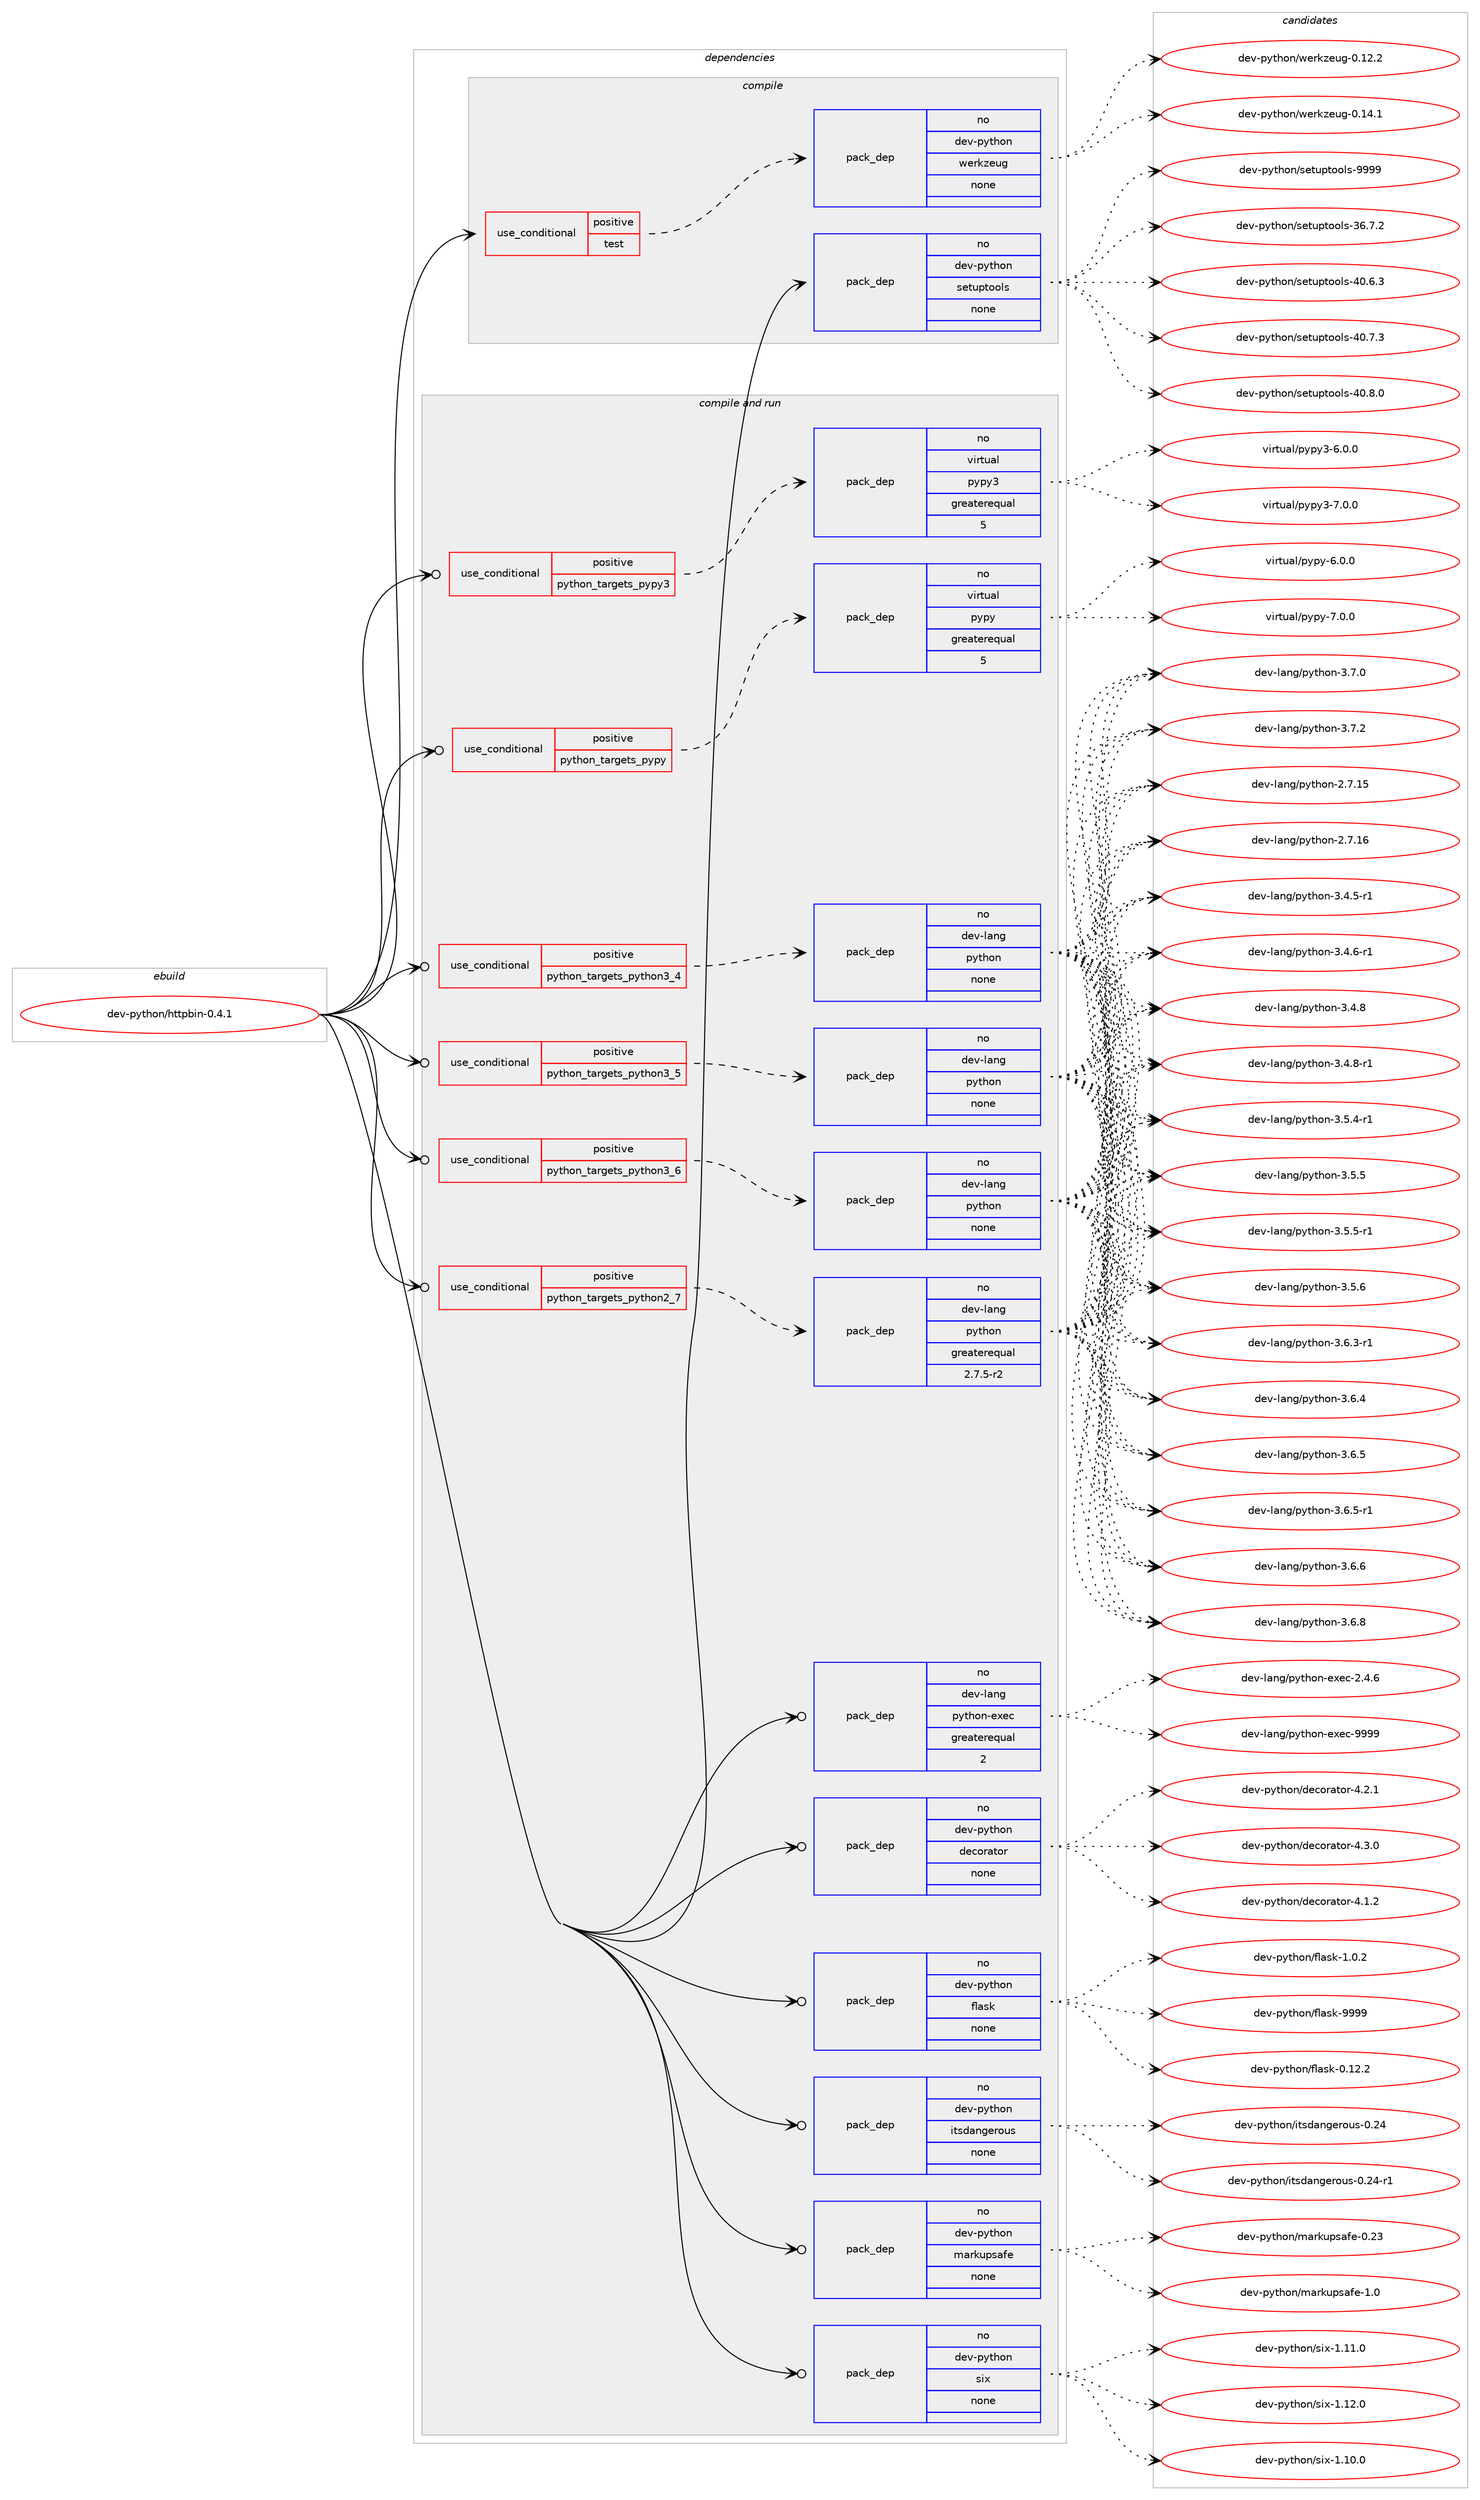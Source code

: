 digraph prolog {

# *************
# Graph options
# *************

newrank=true;
concentrate=true;
compound=true;
graph [rankdir=LR,fontname=Helvetica,fontsize=10,ranksep=1.5];#, ranksep=2.5, nodesep=0.2];
edge  [arrowhead=vee];
node  [fontname=Helvetica,fontsize=10];

# **********
# The ebuild
# **********

subgraph cluster_leftcol {
color=gray;
rank=same;
label=<<i>ebuild</i>>;
id [label="dev-python/httpbin-0.4.1", color=red, width=4, href="../dev-python/httpbin-0.4.1.svg"];
}

# ****************
# The dependencies
# ****************

subgraph cluster_midcol {
color=gray;
label=<<i>dependencies</i>>;
subgraph cluster_compile {
fillcolor="#eeeeee";
style=filled;
label=<<i>compile</i>>;
subgraph cond375468 {
dependency1413003 [label=<<TABLE BORDER="0" CELLBORDER="1" CELLSPACING="0" CELLPADDING="4"><TR><TD ROWSPAN="3" CELLPADDING="10">use_conditional</TD></TR><TR><TD>positive</TD></TR><TR><TD>test</TD></TR></TABLE>>, shape=none, color=red];
subgraph pack1014266 {
dependency1413004 [label=<<TABLE BORDER="0" CELLBORDER="1" CELLSPACING="0" CELLPADDING="4" WIDTH="220"><TR><TD ROWSPAN="6" CELLPADDING="30">pack_dep</TD></TR><TR><TD WIDTH="110">no</TD></TR><TR><TD>dev-python</TD></TR><TR><TD>werkzeug</TD></TR><TR><TD>none</TD></TR><TR><TD></TD></TR></TABLE>>, shape=none, color=blue];
}
dependency1413003:e -> dependency1413004:w [weight=20,style="dashed",arrowhead="vee"];
}
id:e -> dependency1413003:w [weight=20,style="solid",arrowhead="vee"];
subgraph pack1014267 {
dependency1413005 [label=<<TABLE BORDER="0" CELLBORDER="1" CELLSPACING="0" CELLPADDING="4" WIDTH="220"><TR><TD ROWSPAN="6" CELLPADDING="30">pack_dep</TD></TR><TR><TD WIDTH="110">no</TD></TR><TR><TD>dev-python</TD></TR><TR><TD>setuptools</TD></TR><TR><TD>none</TD></TR><TR><TD></TD></TR></TABLE>>, shape=none, color=blue];
}
id:e -> dependency1413005:w [weight=20,style="solid",arrowhead="vee"];
}
subgraph cluster_compileandrun {
fillcolor="#eeeeee";
style=filled;
label=<<i>compile and run</i>>;
subgraph cond375469 {
dependency1413006 [label=<<TABLE BORDER="0" CELLBORDER="1" CELLSPACING="0" CELLPADDING="4"><TR><TD ROWSPAN="3" CELLPADDING="10">use_conditional</TD></TR><TR><TD>positive</TD></TR><TR><TD>python_targets_pypy</TD></TR></TABLE>>, shape=none, color=red];
subgraph pack1014268 {
dependency1413007 [label=<<TABLE BORDER="0" CELLBORDER="1" CELLSPACING="0" CELLPADDING="4" WIDTH="220"><TR><TD ROWSPAN="6" CELLPADDING="30">pack_dep</TD></TR><TR><TD WIDTH="110">no</TD></TR><TR><TD>virtual</TD></TR><TR><TD>pypy</TD></TR><TR><TD>greaterequal</TD></TR><TR><TD>5</TD></TR></TABLE>>, shape=none, color=blue];
}
dependency1413006:e -> dependency1413007:w [weight=20,style="dashed",arrowhead="vee"];
}
id:e -> dependency1413006:w [weight=20,style="solid",arrowhead="odotvee"];
subgraph cond375470 {
dependency1413008 [label=<<TABLE BORDER="0" CELLBORDER="1" CELLSPACING="0" CELLPADDING="4"><TR><TD ROWSPAN="3" CELLPADDING="10">use_conditional</TD></TR><TR><TD>positive</TD></TR><TR><TD>python_targets_pypy3</TD></TR></TABLE>>, shape=none, color=red];
subgraph pack1014269 {
dependency1413009 [label=<<TABLE BORDER="0" CELLBORDER="1" CELLSPACING="0" CELLPADDING="4" WIDTH="220"><TR><TD ROWSPAN="6" CELLPADDING="30">pack_dep</TD></TR><TR><TD WIDTH="110">no</TD></TR><TR><TD>virtual</TD></TR><TR><TD>pypy3</TD></TR><TR><TD>greaterequal</TD></TR><TR><TD>5</TD></TR></TABLE>>, shape=none, color=blue];
}
dependency1413008:e -> dependency1413009:w [weight=20,style="dashed",arrowhead="vee"];
}
id:e -> dependency1413008:w [weight=20,style="solid",arrowhead="odotvee"];
subgraph cond375471 {
dependency1413010 [label=<<TABLE BORDER="0" CELLBORDER="1" CELLSPACING="0" CELLPADDING="4"><TR><TD ROWSPAN="3" CELLPADDING="10">use_conditional</TD></TR><TR><TD>positive</TD></TR><TR><TD>python_targets_python2_7</TD></TR></TABLE>>, shape=none, color=red];
subgraph pack1014270 {
dependency1413011 [label=<<TABLE BORDER="0" CELLBORDER="1" CELLSPACING="0" CELLPADDING="4" WIDTH="220"><TR><TD ROWSPAN="6" CELLPADDING="30">pack_dep</TD></TR><TR><TD WIDTH="110">no</TD></TR><TR><TD>dev-lang</TD></TR><TR><TD>python</TD></TR><TR><TD>greaterequal</TD></TR><TR><TD>2.7.5-r2</TD></TR></TABLE>>, shape=none, color=blue];
}
dependency1413010:e -> dependency1413011:w [weight=20,style="dashed",arrowhead="vee"];
}
id:e -> dependency1413010:w [weight=20,style="solid",arrowhead="odotvee"];
subgraph cond375472 {
dependency1413012 [label=<<TABLE BORDER="0" CELLBORDER="1" CELLSPACING="0" CELLPADDING="4"><TR><TD ROWSPAN="3" CELLPADDING="10">use_conditional</TD></TR><TR><TD>positive</TD></TR><TR><TD>python_targets_python3_4</TD></TR></TABLE>>, shape=none, color=red];
subgraph pack1014271 {
dependency1413013 [label=<<TABLE BORDER="0" CELLBORDER="1" CELLSPACING="0" CELLPADDING="4" WIDTH="220"><TR><TD ROWSPAN="6" CELLPADDING="30">pack_dep</TD></TR><TR><TD WIDTH="110">no</TD></TR><TR><TD>dev-lang</TD></TR><TR><TD>python</TD></TR><TR><TD>none</TD></TR><TR><TD></TD></TR></TABLE>>, shape=none, color=blue];
}
dependency1413012:e -> dependency1413013:w [weight=20,style="dashed",arrowhead="vee"];
}
id:e -> dependency1413012:w [weight=20,style="solid",arrowhead="odotvee"];
subgraph cond375473 {
dependency1413014 [label=<<TABLE BORDER="0" CELLBORDER="1" CELLSPACING="0" CELLPADDING="4"><TR><TD ROWSPAN="3" CELLPADDING="10">use_conditional</TD></TR><TR><TD>positive</TD></TR><TR><TD>python_targets_python3_5</TD></TR></TABLE>>, shape=none, color=red];
subgraph pack1014272 {
dependency1413015 [label=<<TABLE BORDER="0" CELLBORDER="1" CELLSPACING="0" CELLPADDING="4" WIDTH="220"><TR><TD ROWSPAN="6" CELLPADDING="30">pack_dep</TD></TR><TR><TD WIDTH="110">no</TD></TR><TR><TD>dev-lang</TD></TR><TR><TD>python</TD></TR><TR><TD>none</TD></TR><TR><TD></TD></TR></TABLE>>, shape=none, color=blue];
}
dependency1413014:e -> dependency1413015:w [weight=20,style="dashed",arrowhead="vee"];
}
id:e -> dependency1413014:w [weight=20,style="solid",arrowhead="odotvee"];
subgraph cond375474 {
dependency1413016 [label=<<TABLE BORDER="0" CELLBORDER="1" CELLSPACING="0" CELLPADDING="4"><TR><TD ROWSPAN="3" CELLPADDING="10">use_conditional</TD></TR><TR><TD>positive</TD></TR><TR><TD>python_targets_python3_6</TD></TR></TABLE>>, shape=none, color=red];
subgraph pack1014273 {
dependency1413017 [label=<<TABLE BORDER="0" CELLBORDER="1" CELLSPACING="0" CELLPADDING="4" WIDTH="220"><TR><TD ROWSPAN="6" CELLPADDING="30">pack_dep</TD></TR><TR><TD WIDTH="110">no</TD></TR><TR><TD>dev-lang</TD></TR><TR><TD>python</TD></TR><TR><TD>none</TD></TR><TR><TD></TD></TR></TABLE>>, shape=none, color=blue];
}
dependency1413016:e -> dependency1413017:w [weight=20,style="dashed",arrowhead="vee"];
}
id:e -> dependency1413016:w [weight=20,style="solid",arrowhead="odotvee"];
subgraph pack1014274 {
dependency1413018 [label=<<TABLE BORDER="0" CELLBORDER="1" CELLSPACING="0" CELLPADDING="4" WIDTH="220"><TR><TD ROWSPAN="6" CELLPADDING="30">pack_dep</TD></TR><TR><TD WIDTH="110">no</TD></TR><TR><TD>dev-lang</TD></TR><TR><TD>python-exec</TD></TR><TR><TD>greaterequal</TD></TR><TR><TD>2</TD></TR></TABLE>>, shape=none, color=blue];
}
id:e -> dependency1413018:w [weight=20,style="solid",arrowhead="odotvee"];
subgraph pack1014275 {
dependency1413019 [label=<<TABLE BORDER="0" CELLBORDER="1" CELLSPACING="0" CELLPADDING="4" WIDTH="220"><TR><TD ROWSPAN="6" CELLPADDING="30">pack_dep</TD></TR><TR><TD WIDTH="110">no</TD></TR><TR><TD>dev-python</TD></TR><TR><TD>decorator</TD></TR><TR><TD>none</TD></TR><TR><TD></TD></TR></TABLE>>, shape=none, color=blue];
}
id:e -> dependency1413019:w [weight=20,style="solid",arrowhead="odotvee"];
subgraph pack1014276 {
dependency1413020 [label=<<TABLE BORDER="0" CELLBORDER="1" CELLSPACING="0" CELLPADDING="4" WIDTH="220"><TR><TD ROWSPAN="6" CELLPADDING="30">pack_dep</TD></TR><TR><TD WIDTH="110">no</TD></TR><TR><TD>dev-python</TD></TR><TR><TD>flask</TD></TR><TR><TD>none</TD></TR><TR><TD></TD></TR></TABLE>>, shape=none, color=blue];
}
id:e -> dependency1413020:w [weight=20,style="solid",arrowhead="odotvee"];
subgraph pack1014277 {
dependency1413021 [label=<<TABLE BORDER="0" CELLBORDER="1" CELLSPACING="0" CELLPADDING="4" WIDTH="220"><TR><TD ROWSPAN="6" CELLPADDING="30">pack_dep</TD></TR><TR><TD WIDTH="110">no</TD></TR><TR><TD>dev-python</TD></TR><TR><TD>itsdangerous</TD></TR><TR><TD>none</TD></TR><TR><TD></TD></TR></TABLE>>, shape=none, color=blue];
}
id:e -> dependency1413021:w [weight=20,style="solid",arrowhead="odotvee"];
subgraph pack1014278 {
dependency1413022 [label=<<TABLE BORDER="0" CELLBORDER="1" CELLSPACING="0" CELLPADDING="4" WIDTH="220"><TR><TD ROWSPAN="6" CELLPADDING="30">pack_dep</TD></TR><TR><TD WIDTH="110">no</TD></TR><TR><TD>dev-python</TD></TR><TR><TD>markupsafe</TD></TR><TR><TD>none</TD></TR><TR><TD></TD></TR></TABLE>>, shape=none, color=blue];
}
id:e -> dependency1413022:w [weight=20,style="solid",arrowhead="odotvee"];
subgraph pack1014279 {
dependency1413023 [label=<<TABLE BORDER="0" CELLBORDER="1" CELLSPACING="0" CELLPADDING="4" WIDTH="220"><TR><TD ROWSPAN="6" CELLPADDING="30">pack_dep</TD></TR><TR><TD WIDTH="110">no</TD></TR><TR><TD>dev-python</TD></TR><TR><TD>six</TD></TR><TR><TD>none</TD></TR><TR><TD></TD></TR></TABLE>>, shape=none, color=blue];
}
id:e -> dependency1413023:w [weight=20,style="solid",arrowhead="odotvee"];
}
subgraph cluster_run {
fillcolor="#eeeeee";
style=filled;
label=<<i>run</i>>;
}
}

# **************
# The candidates
# **************

subgraph cluster_choices {
rank=same;
color=gray;
label=<<i>candidates</i>>;

subgraph choice1014266 {
color=black;
nodesep=1;
choice100101118451121211161041111104711910111410712210111710345484649504650 [label="dev-python/werkzeug-0.12.2", color=red, width=4,href="../dev-python/werkzeug-0.12.2.svg"];
choice100101118451121211161041111104711910111410712210111710345484649524649 [label="dev-python/werkzeug-0.14.1", color=red, width=4,href="../dev-python/werkzeug-0.14.1.svg"];
dependency1413004:e -> choice100101118451121211161041111104711910111410712210111710345484649504650:w [style=dotted,weight="100"];
dependency1413004:e -> choice100101118451121211161041111104711910111410712210111710345484649524649:w [style=dotted,weight="100"];
}
subgraph choice1014267 {
color=black;
nodesep=1;
choice100101118451121211161041111104711510111611711211611111110811545515446554650 [label="dev-python/setuptools-36.7.2", color=red, width=4,href="../dev-python/setuptools-36.7.2.svg"];
choice100101118451121211161041111104711510111611711211611111110811545524846544651 [label="dev-python/setuptools-40.6.3", color=red, width=4,href="../dev-python/setuptools-40.6.3.svg"];
choice100101118451121211161041111104711510111611711211611111110811545524846554651 [label="dev-python/setuptools-40.7.3", color=red, width=4,href="../dev-python/setuptools-40.7.3.svg"];
choice100101118451121211161041111104711510111611711211611111110811545524846564648 [label="dev-python/setuptools-40.8.0", color=red, width=4,href="../dev-python/setuptools-40.8.0.svg"];
choice10010111845112121116104111110471151011161171121161111111081154557575757 [label="dev-python/setuptools-9999", color=red, width=4,href="../dev-python/setuptools-9999.svg"];
dependency1413005:e -> choice100101118451121211161041111104711510111611711211611111110811545515446554650:w [style=dotted,weight="100"];
dependency1413005:e -> choice100101118451121211161041111104711510111611711211611111110811545524846544651:w [style=dotted,weight="100"];
dependency1413005:e -> choice100101118451121211161041111104711510111611711211611111110811545524846554651:w [style=dotted,weight="100"];
dependency1413005:e -> choice100101118451121211161041111104711510111611711211611111110811545524846564648:w [style=dotted,weight="100"];
dependency1413005:e -> choice10010111845112121116104111110471151011161171121161111111081154557575757:w [style=dotted,weight="100"];
}
subgraph choice1014268 {
color=black;
nodesep=1;
choice1181051141161179710847112121112121455446484648 [label="virtual/pypy-6.0.0", color=red, width=4,href="../virtual/pypy-6.0.0.svg"];
choice1181051141161179710847112121112121455546484648 [label="virtual/pypy-7.0.0", color=red, width=4,href="../virtual/pypy-7.0.0.svg"];
dependency1413007:e -> choice1181051141161179710847112121112121455446484648:w [style=dotted,weight="100"];
dependency1413007:e -> choice1181051141161179710847112121112121455546484648:w [style=dotted,weight="100"];
}
subgraph choice1014269 {
color=black;
nodesep=1;
choice118105114116117971084711212111212151455446484648 [label="virtual/pypy3-6.0.0", color=red, width=4,href="../virtual/pypy3-6.0.0.svg"];
choice118105114116117971084711212111212151455546484648 [label="virtual/pypy3-7.0.0", color=red, width=4,href="../virtual/pypy3-7.0.0.svg"];
dependency1413009:e -> choice118105114116117971084711212111212151455446484648:w [style=dotted,weight="100"];
dependency1413009:e -> choice118105114116117971084711212111212151455546484648:w [style=dotted,weight="100"];
}
subgraph choice1014270 {
color=black;
nodesep=1;
choice10010111845108971101034711212111610411111045504655464953 [label="dev-lang/python-2.7.15", color=red, width=4,href="../dev-lang/python-2.7.15.svg"];
choice10010111845108971101034711212111610411111045504655464954 [label="dev-lang/python-2.7.16", color=red, width=4,href="../dev-lang/python-2.7.16.svg"];
choice1001011184510897110103471121211161041111104551465246534511449 [label="dev-lang/python-3.4.5-r1", color=red, width=4,href="../dev-lang/python-3.4.5-r1.svg"];
choice1001011184510897110103471121211161041111104551465246544511449 [label="dev-lang/python-3.4.6-r1", color=red, width=4,href="../dev-lang/python-3.4.6-r1.svg"];
choice100101118451089711010347112121116104111110455146524656 [label="dev-lang/python-3.4.8", color=red, width=4,href="../dev-lang/python-3.4.8.svg"];
choice1001011184510897110103471121211161041111104551465246564511449 [label="dev-lang/python-3.4.8-r1", color=red, width=4,href="../dev-lang/python-3.4.8-r1.svg"];
choice1001011184510897110103471121211161041111104551465346524511449 [label="dev-lang/python-3.5.4-r1", color=red, width=4,href="../dev-lang/python-3.5.4-r1.svg"];
choice100101118451089711010347112121116104111110455146534653 [label="dev-lang/python-3.5.5", color=red, width=4,href="../dev-lang/python-3.5.5.svg"];
choice1001011184510897110103471121211161041111104551465346534511449 [label="dev-lang/python-3.5.5-r1", color=red, width=4,href="../dev-lang/python-3.5.5-r1.svg"];
choice100101118451089711010347112121116104111110455146534654 [label="dev-lang/python-3.5.6", color=red, width=4,href="../dev-lang/python-3.5.6.svg"];
choice1001011184510897110103471121211161041111104551465446514511449 [label="dev-lang/python-3.6.3-r1", color=red, width=4,href="../dev-lang/python-3.6.3-r1.svg"];
choice100101118451089711010347112121116104111110455146544652 [label="dev-lang/python-3.6.4", color=red, width=4,href="../dev-lang/python-3.6.4.svg"];
choice100101118451089711010347112121116104111110455146544653 [label="dev-lang/python-3.6.5", color=red, width=4,href="../dev-lang/python-3.6.5.svg"];
choice1001011184510897110103471121211161041111104551465446534511449 [label="dev-lang/python-3.6.5-r1", color=red, width=4,href="../dev-lang/python-3.6.5-r1.svg"];
choice100101118451089711010347112121116104111110455146544654 [label="dev-lang/python-3.6.6", color=red, width=4,href="../dev-lang/python-3.6.6.svg"];
choice100101118451089711010347112121116104111110455146544656 [label="dev-lang/python-3.6.8", color=red, width=4,href="../dev-lang/python-3.6.8.svg"];
choice100101118451089711010347112121116104111110455146554648 [label="dev-lang/python-3.7.0", color=red, width=4,href="../dev-lang/python-3.7.0.svg"];
choice100101118451089711010347112121116104111110455146554650 [label="dev-lang/python-3.7.2", color=red, width=4,href="../dev-lang/python-3.7.2.svg"];
dependency1413011:e -> choice10010111845108971101034711212111610411111045504655464953:w [style=dotted,weight="100"];
dependency1413011:e -> choice10010111845108971101034711212111610411111045504655464954:w [style=dotted,weight="100"];
dependency1413011:e -> choice1001011184510897110103471121211161041111104551465246534511449:w [style=dotted,weight="100"];
dependency1413011:e -> choice1001011184510897110103471121211161041111104551465246544511449:w [style=dotted,weight="100"];
dependency1413011:e -> choice100101118451089711010347112121116104111110455146524656:w [style=dotted,weight="100"];
dependency1413011:e -> choice1001011184510897110103471121211161041111104551465246564511449:w [style=dotted,weight="100"];
dependency1413011:e -> choice1001011184510897110103471121211161041111104551465346524511449:w [style=dotted,weight="100"];
dependency1413011:e -> choice100101118451089711010347112121116104111110455146534653:w [style=dotted,weight="100"];
dependency1413011:e -> choice1001011184510897110103471121211161041111104551465346534511449:w [style=dotted,weight="100"];
dependency1413011:e -> choice100101118451089711010347112121116104111110455146534654:w [style=dotted,weight="100"];
dependency1413011:e -> choice1001011184510897110103471121211161041111104551465446514511449:w [style=dotted,weight="100"];
dependency1413011:e -> choice100101118451089711010347112121116104111110455146544652:w [style=dotted,weight="100"];
dependency1413011:e -> choice100101118451089711010347112121116104111110455146544653:w [style=dotted,weight="100"];
dependency1413011:e -> choice1001011184510897110103471121211161041111104551465446534511449:w [style=dotted,weight="100"];
dependency1413011:e -> choice100101118451089711010347112121116104111110455146544654:w [style=dotted,weight="100"];
dependency1413011:e -> choice100101118451089711010347112121116104111110455146544656:w [style=dotted,weight="100"];
dependency1413011:e -> choice100101118451089711010347112121116104111110455146554648:w [style=dotted,weight="100"];
dependency1413011:e -> choice100101118451089711010347112121116104111110455146554650:w [style=dotted,weight="100"];
}
subgraph choice1014271 {
color=black;
nodesep=1;
choice10010111845108971101034711212111610411111045504655464953 [label="dev-lang/python-2.7.15", color=red, width=4,href="../dev-lang/python-2.7.15.svg"];
choice10010111845108971101034711212111610411111045504655464954 [label="dev-lang/python-2.7.16", color=red, width=4,href="../dev-lang/python-2.7.16.svg"];
choice1001011184510897110103471121211161041111104551465246534511449 [label="dev-lang/python-3.4.5-r1", color=red, width=4,href="../dev-lang/python-3.4.5-r1.svg"];
choice1001011184510897110103471121211161041111104551465246544511449 [label="dev-lang/python-3.4.6-r1", color=red, width=4,href="../dev-lang/python-3.4.6-r1.svg"];
choice100101118451089711010347112121116104111110455146524656 [label="dev-lang/python-3.4.8", color=red, width=4,href="../dev-lang/python-3.4.8.svg"];
choice1001011184510897110103471121211161041111104551465246564511449 [label="dev-lang/python-3.4.8-r1", color=red, width=4,href="../dev-lang/python-3.4.8-r1.svg"];
choice1001011184510897110103471121211161041111104551465346524511449 [label="dev-lang/python-3.5.4-r1", color=red, width=4,href="../dev-lang/python-3.5.4-r1.svg"];
choice100101118451089711010347112121116104111110455146534653 [label="dev-lang/python-3.5.5", color=red, width=4,href="../dev-lang/python-3.5.5.svg"];
choice1001011184510897110103471121211161041111104551465346534511449 [label="dev-lang/python-3.5.5-r1", color=red, width=4,href="../dev-lang/python-3.5.5-r1.svg"];
choice100101118451089711010347112121116104111110455146534654 [label="dev-lang/python-3.5.6", color=red, width=4,href="../dev-lang/python-3.5.6.svg"];
choice1001011184510897110103471121211161041111104551465446514511449 [label="dev-lang/python-3.6.3-r1", color=red, width=4,href="../dev-lang/python-3.6.3-r1.svg"];
choice100101118451089711010347112121116104111110455146544652 [label="dev-lang/python-3.6.4", color=red, width=4,href="../dev-lang/python-3.6.4.svg"];
choice100101118451089711010347112121116104111110455146544653 [label="dev-lang/python-3.6.5", color=red, width=4,href="../dev-lang/python-3.6.5.svg"];
choice1001011184510897110103471121211161041111104551465446534511449 [label="dev-lang/python-3.6.5-r1", color=red, width=4,href="../dev-lang/python-3.6.5-r1.svg"];
choice100101118451089711010347112121116104111110455146544654 [label="dev-lang/python-3.6.6", color=red, width=4,href="../dev-lang/python-3.6.6.svg"];
choice100101118451089711010347112121116104111110455146544656 [label="dev-lang/python-3.6.8", color=red, width=4,href="../dev-lang/python-3.6.8.svg"];
choice100101118451089711010347112121116104111110455146554648 [label="dev-lang/python-3.7.0", color=red, width=4,href="../dev-lang/python-3.7.0.svg"];
choice100101118451089711010347112121116104111110455146554650 [label="dev-lang/python-3.7.2", color=red, width=4,href="../dev-lang/python-3.7.2.svg"];
dependency1413013:e -> choice10010111845108971101034711212111610411111045504655464953:w [style=dotted,weight="100"];
dependency1413013:e -> choice10010111845108971101034711212111610411111045504655464954:w [style=dotted,weight="100"];
dependency1413013:e -> choice1001011184510897110103471121211161041111104551465246534511449:w [style=dotted,weight="100"];
dependency1413013:e -> choice1001011184510897110103471121211161041111104551465246544511449:w [style=dotted,weight="100"];
dependency1413013:e -> choice100101118451089711010347112121116104111110455146524656:w [style=dotted,weight="100"];
dependency1413013:e -> choice1001011184510897110103471121211161041111104551465246564511449:w [style=dotted,weight="100"];
dependency1413013:e -> choice1001011184510897110103471121211161041111104551465346524511449:w [style=dotted,weight="100"];
dependency1413013:e -> choice100101118451089711010347112121116104111110455146534653:w [style=dotted,weight="100"];
dependency1413013:e -> choice1001011184510897110103471121211161041111104551465346534511449:w [style=dotted,weight="100"];
dependency1413013:e -> choice100101118451089711010347112121116104111110455146534654:w [style=dotted,weight="100"];
dependency1413013:e -> choice1001011184510897110103471121211161041111104551465446514511449:w [style=dotted,weight="100"];
dependency1413013:e -> choice100101118451089711010347112121116104111110455146544652:w [style=dotted,weight="100"];
dependency1413013:e -> choice100101118451089711010347112121116104111110455146544653:w [style=dotted,weight="100"];
dependency1413013:e -> choice1001011184510897110103471121211161041111104551465446534511449:w [style=dotted,weight="100"];
dependency1413013:e -> choice100101118451089711010347112121116104111110455146544654:w [style=dotted,weight="100"];
dependency1413013:e -> choice100101118451089711010347112121116104111110455146544656:w [style=dotted,weight="100"];
dependency1413013:e -> choice100101118451089711010347112121116104111110455146554648:w [style=dotted,weight="100"];
dependency1413013:e -> choice100101118451089711010347112121116104111110455146554650:w [style=dotted,weight="100"];
}
subgraph choice1014272 {
color=black;
nodesep=1;
choice10010111845108971101034711212111610411111045504655464953 [label="dev-lang/python-2.7.15", color=red, width=4,href="../dev-lang/python-2.7.15.svg"];
choice10010111845108971101034711212111610411111045504655464954 [label="dev-lang/python-2.7.16", color=red, width=4,href="../dev-lang/python-2.7.16.svg"];
choice1001011184510897110103471121211161041111104551465246534511449 [label="dev-lang/python-3.4.5-r1", color=red, width=4,href="../dev-lang/python-3.4.5-r1.svg"];
choice1001011184510897110103471121211161041111104551465246544511449 [label="dev-lang/python-3.4.6-r1", color=red, width=4,href="../dev-lang/python-3.4.6-r1.svg"];
choice100101118451089711010347112121116104111110455146524656 [label="dev-lang/python-3.4.8", color=red, width=4,href="../dev-lang/python-3.4.8.svg"];
choice1001011184510897110103471121211161041111104551465246564511449 [label="dev-lang/python-3.4.8-r1", color=red, width=4,href="../dev-lang/python-3.4.8-r1.svg"];
choice1001011184510897110103471121211161041111104551465346524511449 [label="dev-lang/python-3.5.4-r1", color=red, width=4,href="../dev-lang/python-3.5.4-r1.svg"];
choice100101118451089711010347112121116104111110455146534653 [label="dev-lang/python-3.5.5", color=red, width=4,href="../dev-lang/python-3.5.5.svg"];
choice1001011184510897110103471121211161041111104551465346534511449 [label="dev-lang/python-3.5.5-r1", color=red, width=4,href="../dev-lang/python-3.5.5-r1.svg"];
choice100101118451089711010347112121116104111110455146534654 [label="dev-lang/python-3.5.6", color=red, width=4,href="../dev-lang/python-3.5.6.svg"];
choice1001011184510897110103471121211161041111104551465446514511449 [label="dev-lang/python-3.6.3-r1", color=red, width=4,href="../dev-lang/python-3.6.3-r1.svg"];
choice100101118451089711010347112121116104111110455146544652 [label="dev-lang/python-3.6.4", color=red, width=4,href="../dev-lang/python-3.6.4.svg"];
choice100101118451089711010347112121116104111110455146544653 [label="dev-lang/python-3.6.5", color=red, width=4,href="../dev-lang/python-3.6.5.svg"];
choice1001011184510897110103471121211161041111104551465446534511449 [label="dev-lang/python-3.6.5-r1", color=red, width=4,href="../dev-lang/python-3.6.5-r1.svg"];
choice100101118451089711010347112121116104111110455146544654 [label="dev-lang/python-3.6.6", color=red, width=4,href="../dev-lang/python-3.6.6.svg"];
choice100101118451089711010347112121116104111110455146544656 [label="dev-lang/python-3.6.8", color=red, width=4,href="../dev-lang/python-3.6.8.svg"];
choice100101118451089711010347112121116104111110455146554648 [label="dev-lang/python-3.7.0", color=red, width=4,href="../dev-lang/python-3.7.0.svg"];
choice100101118451089711010347112121116104111110455146554650 [label="dev-lang/python-3.7.2", color=red, width=4,href="../dev-lang/python-3.7.2.svg"];
dependency1413015:e -> choice10010111845108971101034711212111610411111045504655464953:w [style=dotted,weight="100"];
dependency1413015:e -> choice10010111845108971101034711212111610411111045504655464954:w [style=dotted,weight="100"];
dependency1413015:e -> choice1001011184510897110103471121211161041111104551465246534511449:w [style=dotted,weight="100"];
dependency1413015:e -> choice1001011184510897110103471121211161041111104551465246544511449:w [style=dotted,weight="100"];
dependency1413015:e -> choice100101118451089711010347112121116104111110455146524656:w [style=dotted,weight="100"];
dependency1413015:e -> choice1001011184510897110103471121211161041111104551465246564511449:w [style=dotted,weight="100"];
dependency1413015:e -> choice1001011184510897110103471121211161041111104551465346524511449:w [style=dotted,weight="100"];
dependency1413015:e -> choice100101118451089711010347112121116104111110455146534653:w [style=dotted,weight="100"];
dependency1413015:e -> choice1001011184510897110103471121211161041111104551465346534511449:w [style=dotted,weight="100"];
dependency1413015:e -> choice100101118451089711010347112121116104111110455146534654:w [style=dotted,weight="100"];
dependency1413015:e -> choice1001011184510897110103471121211161041111104551465446514511449:w [style=dotted,weight="100"];
dependency1413015:e -> choice100101118451089711010347112121116104111110455146544652:w [style=dotted,weight="100"];
dependency1413015:e -> choice100101118451089711010347112121116104111110455146544653:w [style=dotted,weight="100"];
dependency1413015:e -> choice1001011184510897110103471121211161041111104551465446534511449:w [style=dotted,weight="100"];
dependency1413015:e -> choice100101118451089711010347112121116104111110455146544654:w [style=dotted,weight="100"];
dependency1413015:e -> choice100101118451089711010347112121116104111110455146544656:w [style=dotted,weight="100"];
dependency1413015:e -> choice100101118451089711010347112121116104111110455146554648:w [style=dotted,weight="100"];
dependency1413015:e -> choice100101118451089711010347112121116104111110455146554650:w [style=dotted,weight="100"];
}
subgraph choice1014273 {
color=black;
nodesep=1;
choice10010111845108971101034711212111610411111045504655464953 [label="dev-lang/python-2.7.15", color=red, width=4,href="../dev-lang/python-2.7.15.svg"];
choice10010111845108971101034711212111610411111045504655464954 [label="dev-lang/python-2.7.16", color=red, width=4,href="../dev-lang/python-2.7.16.svg"];
choice1001011184510897110103471121211161041111104551465246534511449 [label="dev-lang/python-3.4.5-r1", color=red, width=4,href="../dev-lang/python-3.4.5-r1.svg"];
choice1001011184510897110103471121211161041111104551465246544511449 [label="dev-lang/python-3.4.6-r1", color=red, width=4,href="../dev-lang/python-3.4.6-r1.svg"];
choice100101118451089711010347112121116104111110455146524656 [label="dev-lang/python-3.4.8", color=red, width=4,href="../dev-lang/python-3.4.8.svg"];
choice1001011184510897110103471121211161041111104551465246564511449 [label="dev-lang/python-3.4.8-r1", color=red, width=4,href="../dev-lang/python-3.4.8-r1.svg"];
choice1001011184510897110103471121211161041111104551465346524511449 [label="dev-lang/python-3.5.4-r1", color=red, width=4,href="../dev-lang/python-3.5.4-r1.svg"];
choice100101118451089711010347112121116104111110455146534653 [label="dev-lang/python-3.5.5", color=red, width=4,href="../dev-lang/python-3.5.5.svg"];
choice1001011184510897110103471121211161041111104551465346534511449 [label="dev-lang/python-3.5.5-r1", color=red, width=4,href="../dev-lang/python-3.5.5-r1.svg"];
choice100101118451089711010347112121116104111110455146534654 [label="dev-lang/python-3.5.6", color=red, width=4,href="../dev-lang/python-3.5.6.svg"];
choice1001011184510897110103471121211161041111104551465446514511449 [label="dev-lang/python-3.6.3-r1", color=red, width=4,href="../dev-lang/python-3.6.3-r1.svg"];
choice100101118451089711010347112121116104111110455146544652 [label="dev-lang/python-3.6.4", color=red, width=4,href="../dev-lang/python-3.6.4.svg"];
choice100101118451089711010347112121116104111110455146544653 [label="dev-lang/python-3.6.5", color=red, width=4,href="../dev-lang/python-3.6.5.svg"];
choice1001011184510897110103471121211161041111104551465446534511449 [label="dev-lang/python-3.6.5-r1", color=red, width=4,href="../dev-lang/python-3.6.5-r1.svg"];
choice100101118451089711010347112121116104111110455146544654 [label="dev-lang/python-3.6.6", color=red, width=4,href="../dev-lang/python-3.6.6.svg"];
choice100101118451089711010347112121116104111110455146544656 [label="dev-lang/python-3.6.8", color=red, width=4,href="../dev-lang/python-3.6.8.svg"];
choice100101118451089711010347112121116104111110455146554648 [label="dev-lang/python-3.7.0", color=red, width=4,href="../dev-lang/python-3.7.0.svg"];
choice100101118451089711010347112121116104111110455146554650 [label="dev-lang/python-3.7.2", color=red, width=4,href="../dev-lang/python-3.7.2.svg"];
dependency1413017:e -> choice10010111845108971101034711212111610411111045504655464953:w [style=dotted,weight="100"];
dependency1413017:e -> choice10010111845108971101034711212111610411111045504655464954:w [style=dotted,weight="100"];
dependency1413017:e -> choice1001011184510897110103471121211161041111104551465246534511449:w [style=dotted,weight="100"];
dependency1413017:e -> choice1001011184510897110103471121211161041111104551465246544511449:w [style=dotted,weight="100"];
dependency1413017:e -> choice100101118451089711010347112121116104111110455146524656:w [style=dotted,weight="100"];
dependency1413017:e -> choice1001011184510897110103471121211161041111104551465246564511449:w [style=dotted,weight="100"];
dependency1413017:e -> choice1001011184510897110103471121211161041111104551465346524511449:w [style=dotted,weight="100"];
dependency1413017:e -> choice100101118451089711010347112121116104111110455146534653:w [style=dotted,weight="100"];
dependency1413017:e -> choice1001011184510897110103471121211161041111104551465346534511449:w [style=dotted,weight="100"];
dependency1413017:e -> choice100101118451089711010347112121116104111110455146534654:w [style=dotted,weight="100"];
dependency1413017:e -> choice1001011184510897110103471121211161041111104551465446514511449:w [style=dotted,weight="100"];
dependency1413017:e -> choice100101118451089711010347112121116104111110455146544652:w [style=dotted,weight="100"];
dependency1413017:e -> choice100101118451089711010347112121116104111110455146544653:w [style=dotted,weight="100"];
dependency1413017:e -> choice1001011184510897110103471121211161041111104551465446534511449:w [style=dotted,weight="100"];
dependency1413017:e -> choice100101118451089711010347112121116104111110455146544654:w [style=dotted,weight="100"];
dependency1413017:e -> choice100101118451089711010347112121116104111110455146544656:w [style=dotted,weight="100"];
dependency1413017:e -> choice100101118451089711010347112121116104111110455146554648:w [style=dotted,weight="100"];
dependency1413017:e -> choice100101118451089711010347112121116104111110455146554650:w [style=dotted,weight="100"];
}
subgraph choice1014274 {
color=black;
nodesep=1;
choice1001011184510897110103471121211161041111104510112010199455046524654 [label="dev-lang/python-exec-2.4.6", color=red, width=4,href="../dev-lang/python-exec-2.4.6.svg"];
choice10010111845108971101034711212111610411111045101120101994557575757 [label="dev-lang/python-exec-9999", color=red, width=4,href="../dev-lang/python-exec-9999.svg"];
dependency1413018:e -> choice1001011184510897110103471121211161041111104510112010199455046524654:w [style=dotted,weight="100"];
dependency1413018:e -> choice10010111845108971101034711212111610411111045101120101994557575757:w [style=dotted,weight="100"];
}
subgraph choice1014275 {
color=black;
nodesep=1;
choice10010111845112121116104111110471001019911111497116111114455246494650 [label="dev-python/decorator-4.1.2", color=red, width=4,href="../dev-python/decorator-4.1.2.svg"];
choice10010111845112121116104111110471001019911111497116111114455246504649 [label="dev-python/decorator-4.2.1", color=red, width=4,href="../dev-python/decorator-4.2.1.svg"];
choice10010111845112121116104111110471001019911111497116111114455246514648 [label="dev-python/decorator-4.3.0", color=red, width=4,href="../dev-python/decorator-4.3.0.svg"];
dependency1413019:e -> choice10010111845112121116104111110471001019911111497116111114455246494650:w [style=dotted,weight="100"];
dependency1413019:e -> choice10010111845112121116104111110471001019911111497116111114455246504649:w [style=dotted,weight="100"];
dependency1413019:e -> choice10010111845112121116104111110471001019911111497116111114455246514648:w [style=dotted,weight="100"];
}
subgraph choice1014276 {
color=black;
nodesep=1;
choice10010111845112121116104111110471021089711510745484649504650 [label="dev-python/flask-0.12.2", color=red, width=4,href="../dev-python/flask-0.12.2.svg"];
choice100101118451121211161041111104710210897115107454946484650 [label="dev-python/flask-1.0.2", color=red, width=4,href="../dev-python/flask-1.0.2.svg"];
choice1001011184511212111610411111047102108971151074557575757 [label="dev-python/flask-9999", color=red, width=4,href="../dev-python/flask-9999.svg"];
dependency1413020:e -> choice10010111845112121116104111110471021089711510745484649504650:w [style=dotted,weight="100"];
dependency1413020:e -> choice100101118451121211161041111104710210897115107454946484650:w [style=dotted,weight="100"];
dependency1413020:e -> choice1001011184511212111610411111047102108971151074557575757:w [style=dotted,weight="100"];
}
subgraph choice1014277 {
color=black;
nodesep=1;
choice1001011184511212111610411111047105116115100971101031011141111171154548465052 [label="dev-python/itsdangerous-0.24", color=red, width=4,href="../dev-python/itsdangerous-0.24.svg"];
choice10010111845112121116104111110471051161151009711010310111411111711545484650524511449 [label="dev-python/itsdangerous-0.24-r1", color=red, width=4,href="../dev-python/itsdangerous-0.24-r1.svg"];
dependency1413021:e -> choice1001011184511212111610411111047105116115100971101031011141111171154548465052:w [style=dotted,weight="100"];
dependency1413021:e -> choice10010111845112121116104111110471051161151009711010310111411111711545484650524511449:w [style=dotted,weight="100"];
}
subgraph choice1014278 {
color=black;
nodesep=1;
choice100101118451121211161041111104710997114107117112115971021014548465051 [label="dev-python/markupsafe-0.23", color=red, width=4,href="../dev-python/markupsafe-0.23.svg"];
choice1001011184511212111610411111047109971141071171121159710210145494648 [label="dev-python/markupsafe-1.0", color=red, width=4,href="../dev-python/markupsafe-1.0.svg"];
dependency1413022:e -> choice100101118451121211161041111104710997114107117112115971021014548465051:w [style=dotted,weight="100"];
dependency1413022:e -> choice1001011184511212111610411111047109971141071171121159710210145494648:w [style=dotted,weight="100"];
}
subgraph choice1014279 {
color=black;
nodesep=1;
choice100101118451121211161041111104711510512045494649484648 [label="dev-python/six-1.10.0", color=red, width=4,href="../dev-python/six-1.10.0.svg"];
choice100101118451121211161041111104711510512045494649494648 [label="dev-python/six-1.11.0", color=red, width=4,href="../dev-python/six-1.11.0.svg"];
choice100101118451121211161041111104711510512045494649504648 [label="dev-python/six-1.12.0", color=red, width=4,href="../dev-python/six-1.12.0.svg"];
dependency1413023:e -> choice100101118451121211161041111104711510512045494649484648:w [style=dotted,weight="100"];
dependency1413023:e -> choice100101118451121211161041111104711510512045494649494648:w [style=dotted,weight="100"];
dependency1413023:e -> choice100101118451121211161041111104711510512045494649504648:w [style=dotted,weight="100"];
}
}

}
